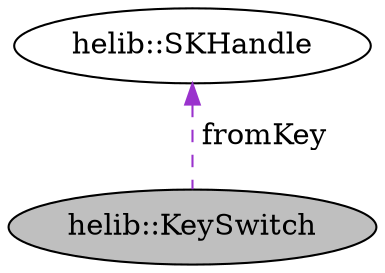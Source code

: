 digraph "helib::KeySwitch"
{
  N1 [label="helib::KeySwitch",color="black", fillcolor="grey75", style="filled", fontcolor="black"];
  N2 -> N1 [dir="back",color="darkorchid3",style="dashed",label=" fromKey" ];
  N2 [label="helib::SKHandle",color="black", fillcolor="white", style="filled",tooltip="A handle, describing the secret-key element that \"matches\" a part, of the form s^r(X^t). "];
}
